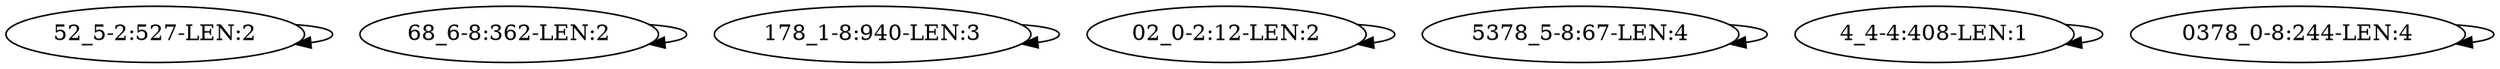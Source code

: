 digraph G {
    "52_5-2:527-LEN:2" -> "52_5-2:527-LEN:2";
    "68_6-8:362-LEN:2" -> "68_6-8:362-LEN:2";
    "178_1-8:940-LEN:3" -> "178_1-8:940-LEN:3";
    "02_0-2:12-LEN:2" -> "02_0-2:12-LEN:2";
    "5378_5-8:67-LEN:4" -> "5378_5-8:67-LEN:4";
    "4_4-4:408-LEN:1" -> "4_4-4:408-LEN:1";
    "0378_0-8:244-LEN:4" -> "0378_0-8:244-LEN:4";
}
